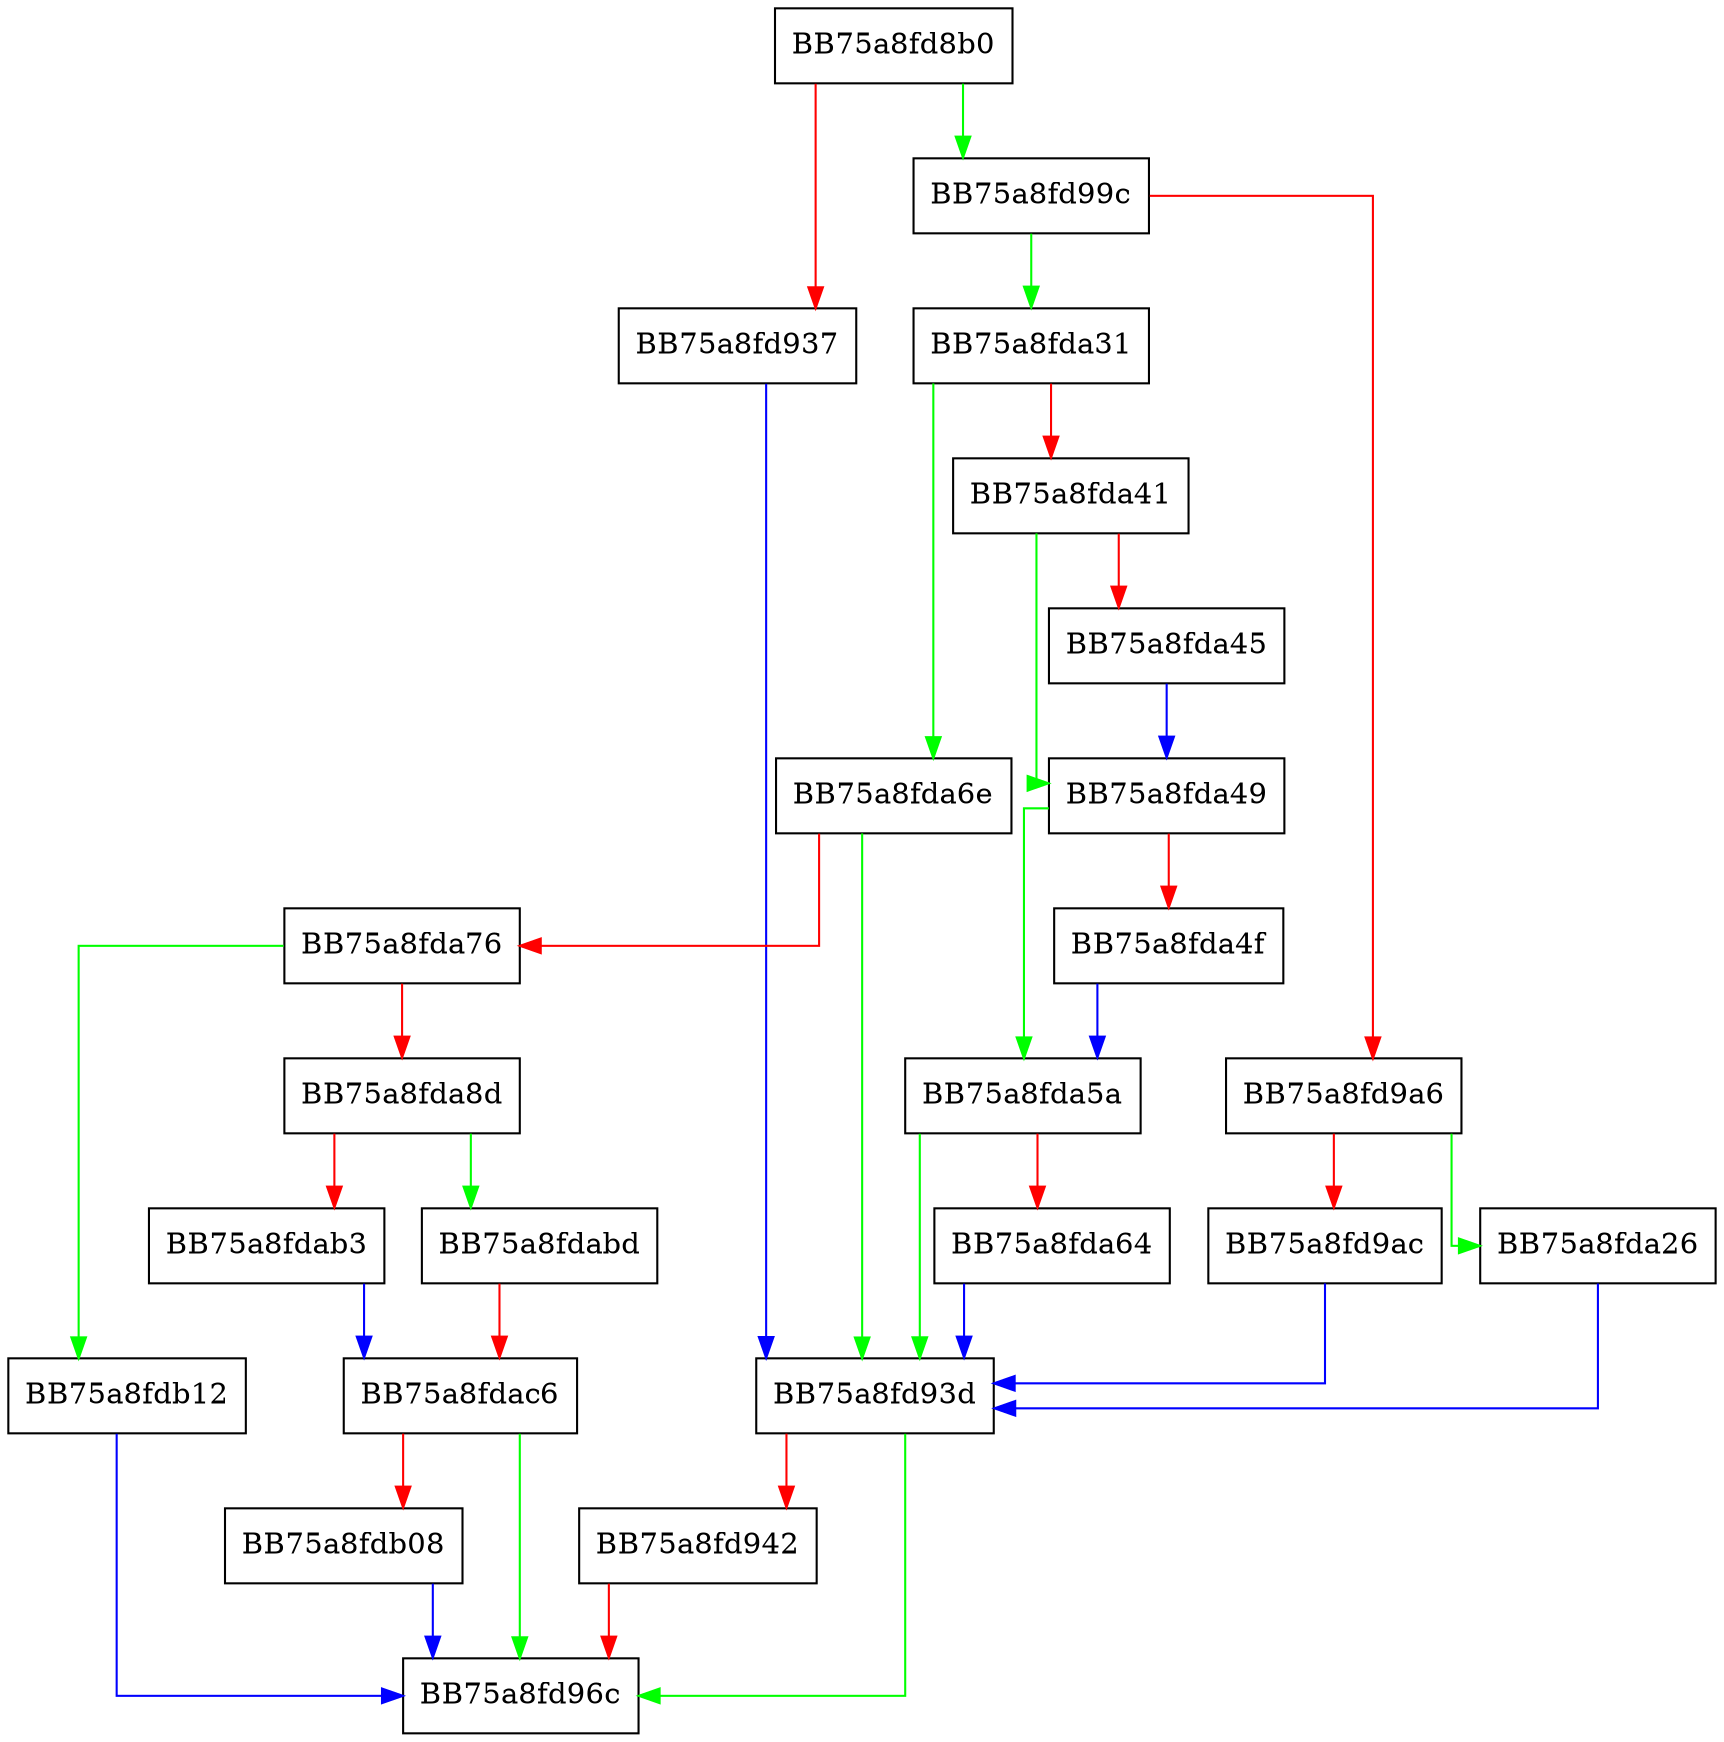digraph stop_monitoring {
  node [shape="box"];
  graph [splines=ortho];
  BB75a8fd8b0 -> BB75a8fd99c [color="green"];
  BB75a8fd8b0 -> BB75a8fd937 [color="red"];
  BB75a8fd937 -> BB75a8fd93d [color="blue"];
  BB75a8fd93d -> BB75a8fd96c [color="green"];
  BB75a8fd93d -> BB75a8fd942 [color="red"];
  BB75a8fd942 -> BB75a8fd96c [color="red"];
  BB75a8fd99c -> BB75a8fda31 [color="green"];
  BB75a8fd99c -> BB75a8fd9a6 [color="red"];
  BB75a8fd9a6 -> BB75a8fda26 [color="green"];
  BB75a8fd9a6 -> BB75a8fd9ac [color="red"];
  BB75a8fd9ac -> BB75a8fd93d [color="blue"];
  BB75a8fda26 -> BB75a8fd93d [color="blue"];
  BB75a8fda31 -> BB75a8fda6e [color="green"];
  BB75a8fda31 -> BB75a8fda41 [color="red"];
  BB75a8fda41 -> BB75a8fda49 [color="green"];
  BB75a8fda41 -> BB75a8fda45 [color="red"];
  BB75a8fda45 -> BB75a8fda49 [color="blue"];
  BB75a8fda49 -> BB75a8fda5a [color="green"];
  BB75a8fda49 -> BB75a8fda4f [color="red"];
  BB75a8fda4f -> BB75a8fda5a [color="blue"];
  BB75a8fda5a -> BB75a8fd93d [color="green"];
  BB75a8fda5a -> BB75a8fda64 [color="red"];
  BB75a8fda64 -> BB75a8fd93d [color="blue"];
  BB75a8fda6e -> BB75a8fd93d [color="green"];
  BB75a8fda6e -> BB75a8fda76 [color="red"];
  BB75a8fda76 -> BB75a8fdb12 [color="green"];
  BB75a8fda76 -> BB75a8fda8d [color="red"];
  BB75a8fda8d -> BB75a8fdabd [color="green"];
  BB75a8fda8d -> BB75a8fdab3 [color="red"];
  BB75a8fdab3 -> BB75a8fdac6 [color="blue"];
  BB75a8fdabd -> BB75a8fdac6 [color="red"];
  BB75a8fdac6 -> BB75a8fd96c [color="green"];
  BB75a8fdac6 -> BB75a8fdb08 [color="red"];
  BB75a8fdb08 -> BB75a8fd96c [color="blue"];
  BB75a8fdb12 -> BB75a8fd96c [color="blue"];
}